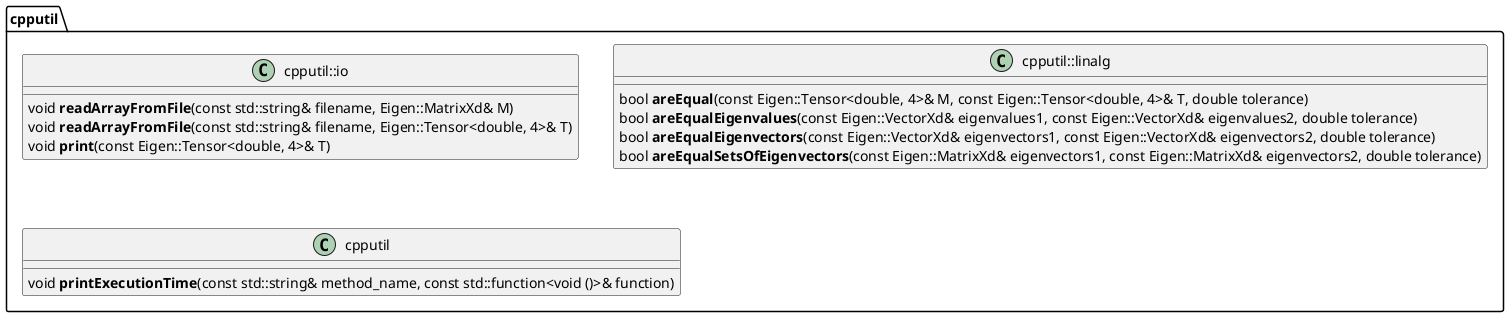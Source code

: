 @startuml


namespace cpputil {

    class cpputil::io {
        void **readArrayFromFile**(const std::string& filename, Eigen::MatrixXd& M)
        void **readArrayFromFile**(const std::string& filename, Eigen::Tensor<double, 4>& T)
        void **print**(const Eigen::Tensor<double, 4>& T)
    }

    class cpputil::linalg {
        bool **areEqual**(const Eigen::Tensor<double, 4>& M, const Eigen::Tensor<double, 4>& T, double tolerance)
        bool **areEqualEigenvalues**(const Eigen::VectorXd& eigenvalues1, const Eigen::VectorXd& eigenvalues2, double tolerance)
        bool **areEqualEigenvectors**(const Eigen::VectorXd& eigenvectors1, const Eigen::VectorXd& eigenvectors2, double tolerance)
        bool **areEqualSetsOfEigenvectors**(const Eigen::MatrixXd& eigenvectors1, const Eigen::MatrixXd& eigenvectors2, double tolerance)
    }

    class cpputil {
        void **printExecutionTime**(const std::string& method_name, const std::function<void ()>& function)
    }

}

@enduml
